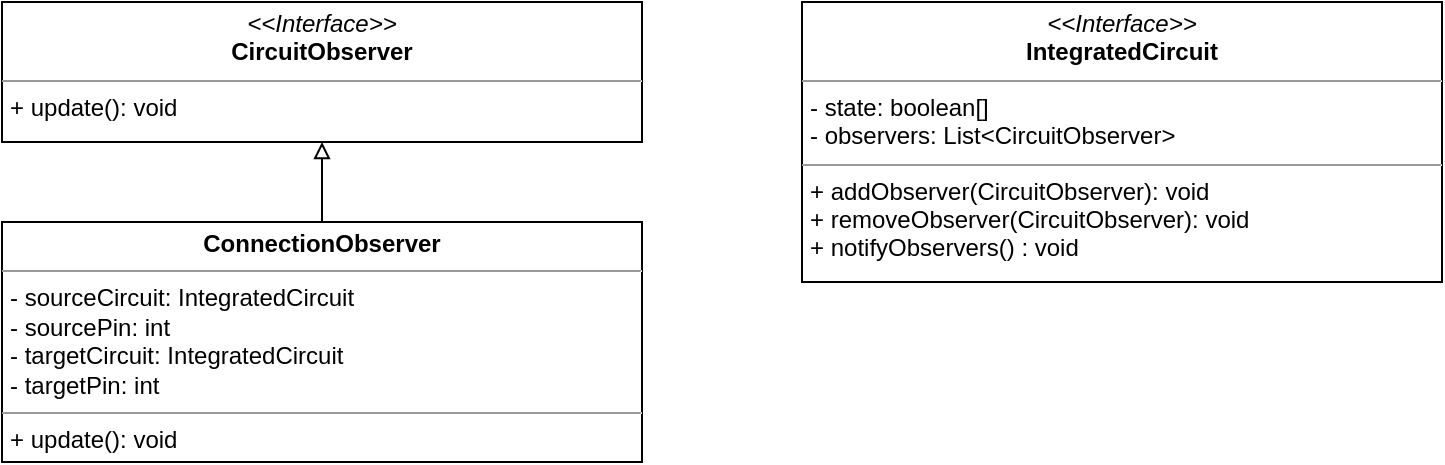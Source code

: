 <mxfile version="22.1.21" type="device">
  <diagram id="C5RBs43oDa-KdzZeNtuy" name="Page-1">
    <mxGraphModel dx="232" dy="1020" grid="1" gridSize="10" guides="1" tooltips="1" connect="1" arrows="1" fold="0" page="1" pageScale="1" pageWidth="827" pageHeight="1169" math="0" shadow="0">
      <root>
        <mxCell id="WIyWlLk6GJQsqaUBKTNV-0" />
        <mxCell id="WIyWlLk6GJQsqaUBKTNV-1" parent="WIyWlLk6GJQsqaUBKTNV-0" />
        <mxCell id="G7CbaaxM_s7sOtP9jNTy-17" value="&lt;p style=&quot;margin:0px;margin-top:4px;text-align:center;&quot;&gt;&lt;i&gt;&amp;lt;&amp;lt;Interface&amp;gt;&amp;gt;&lt;/i&gt;&lt;br&gt;&lt;b&gt;IntegratedCircuit&lt;/b&gt;&lt;/p&gt;&lt;hr size=&quot;1&quot;&gt;&lt;p style=&quot;margin:0px;margin-left:4px;&quot;&gt;- state: boolean[]&lt;br&gt;- observers: List&amp;lt;CircuitObserver&amp;gt;&lt;/p&gt;&lt;hr size=&quot;1&quot;&gt;&lt;p style=&quot;margin:0px;margin-left:4px;&quot;&gt;+ addObserver(CircuitObserver): void&lt;br&gt;+ removeObserver(CircuitObserver): void&lt;/p&gt;&lt;p style=&quot;margin:0px;margin-left:4px;&quot;&gt;+ notifyObservers() : void&lt;/p&gt;" style="verticalAlign=top;align=left;overflow=fill;fontSize=12;fontFamily=Helvetica;html=1;whiteSpace=wrap;" vertex="1" parent="WIyWlLk6GJQsqaUBKTNV-1">
          <mxGeometry x="2120" y="35" width="320" height="140" as="geometry" />
        </mxCell>
        <mxCell id="G7CbaaxM_s7sOtP9jNTy-22" style="edgeStyle=orthogonalEdgeStyle;rounded=0;orthogonalLoop=1;jettySize=auto;html=1;entryX=0.5;entryY=1;entryDx=0;entryDy=0;endArrow=block;endFill=0;" edge="1" parent="WIyWlLk6GJQsqaUBKTNV-1" source="G7CbaaxM_s7sOtP9jNTy-18" target="G7CbaaxM_s7sOtP9jNTy-21">
          <mxGeometry relative="1" as="geometry" />
        </mxCell>
        <mxCell id="G7CbaaxM_s7sOtP9jNTy-18" value="&lt;p style=&quot;margin:0px;margin-top:4px;text-align:center;&quot;&gt;&lt;b&gt;ConnectionObserver&lt;/b&gt;&lt;/p&gt;&lt;hr size=&quot;1&quot;&gt;&lt;p style=&quot;margin:0px;margin-left:4px;&quot;&gt;- sourceCircuit: IntegratedCircuit&lt;/p&gt;&lt;p style=&quot;margin:0px;margin-left:4px;&quot;&gt;- sourcePin: int&lt;/p&gt;&lt;p style=&quot;margin:0px;margin-left:4px;&quot;&gt;- targetCircuit: IntegratedCircuit&lt;/p&gt;&lt;p style=&quot;margin:0px;margin-left:4px;&quot;&gt;- targetPin: int&lt;/p&gt;&lt;hr size=&quot;1&quot;&gt;&lt;p style=&quot;margin:0px;margin-left:4px;&quot;&gt;+ update(): void&lt;/p&gt;" style="verticalAlign=top;align=left;overflow=fill;fontSize=12;fontFamily=Helvetica;html=1;whiteSpace=wrap;" vertex="1" parent="WIyWlLk6GJQsqaUBKTNV-1">
          <mxGeometry x="1720" y="145" width="320" height="120" as="geometry" />
        </mxCell>
        <mxCell id="G7CbaaxM_s7sOtP9jNTy-21" value="&lt;p style=&quot;margin:0px;margin-top:4px;text-align:center;&quot;&gt;&lt;i&gt;&amp;lt;&amp;lt;Interface&amp;gt;&amp;gt;&lt;/i&gt;&lt;br&gt;&lt;b&gt;CircuitObserver&lt;/b&gt;&lt;/p&gt;&lt;hr size=&quot;1&quot;&gt;&lt;p style=&quot;margin:0px;margin-left:4px;&quot;&gt;&lt;span style=&quot;background-color: initial;&quot;&gt;+ update(): void&lt;/span&gt;&lt;/p&gt;&lt;p style=&quot;margin:0px;margin-left:4px;&quot;&gt;&lt;br&gt;&lt;/p&gt;" style="verticalAlign=top;align=left;overflow=fill;fontSize=12;fontFamily=Helvetica;html=1;whiteSpace=wrap;" vertex="1" parent="WIyWlLk6GJQsqaUBKTNV-1">
          <mxGeometry x="1720" y="35" width="320" height="70" as="geometry" />
        </mxCell>
      </root>
    </mxGraphModel>
  </diagram>
</mxfile>
